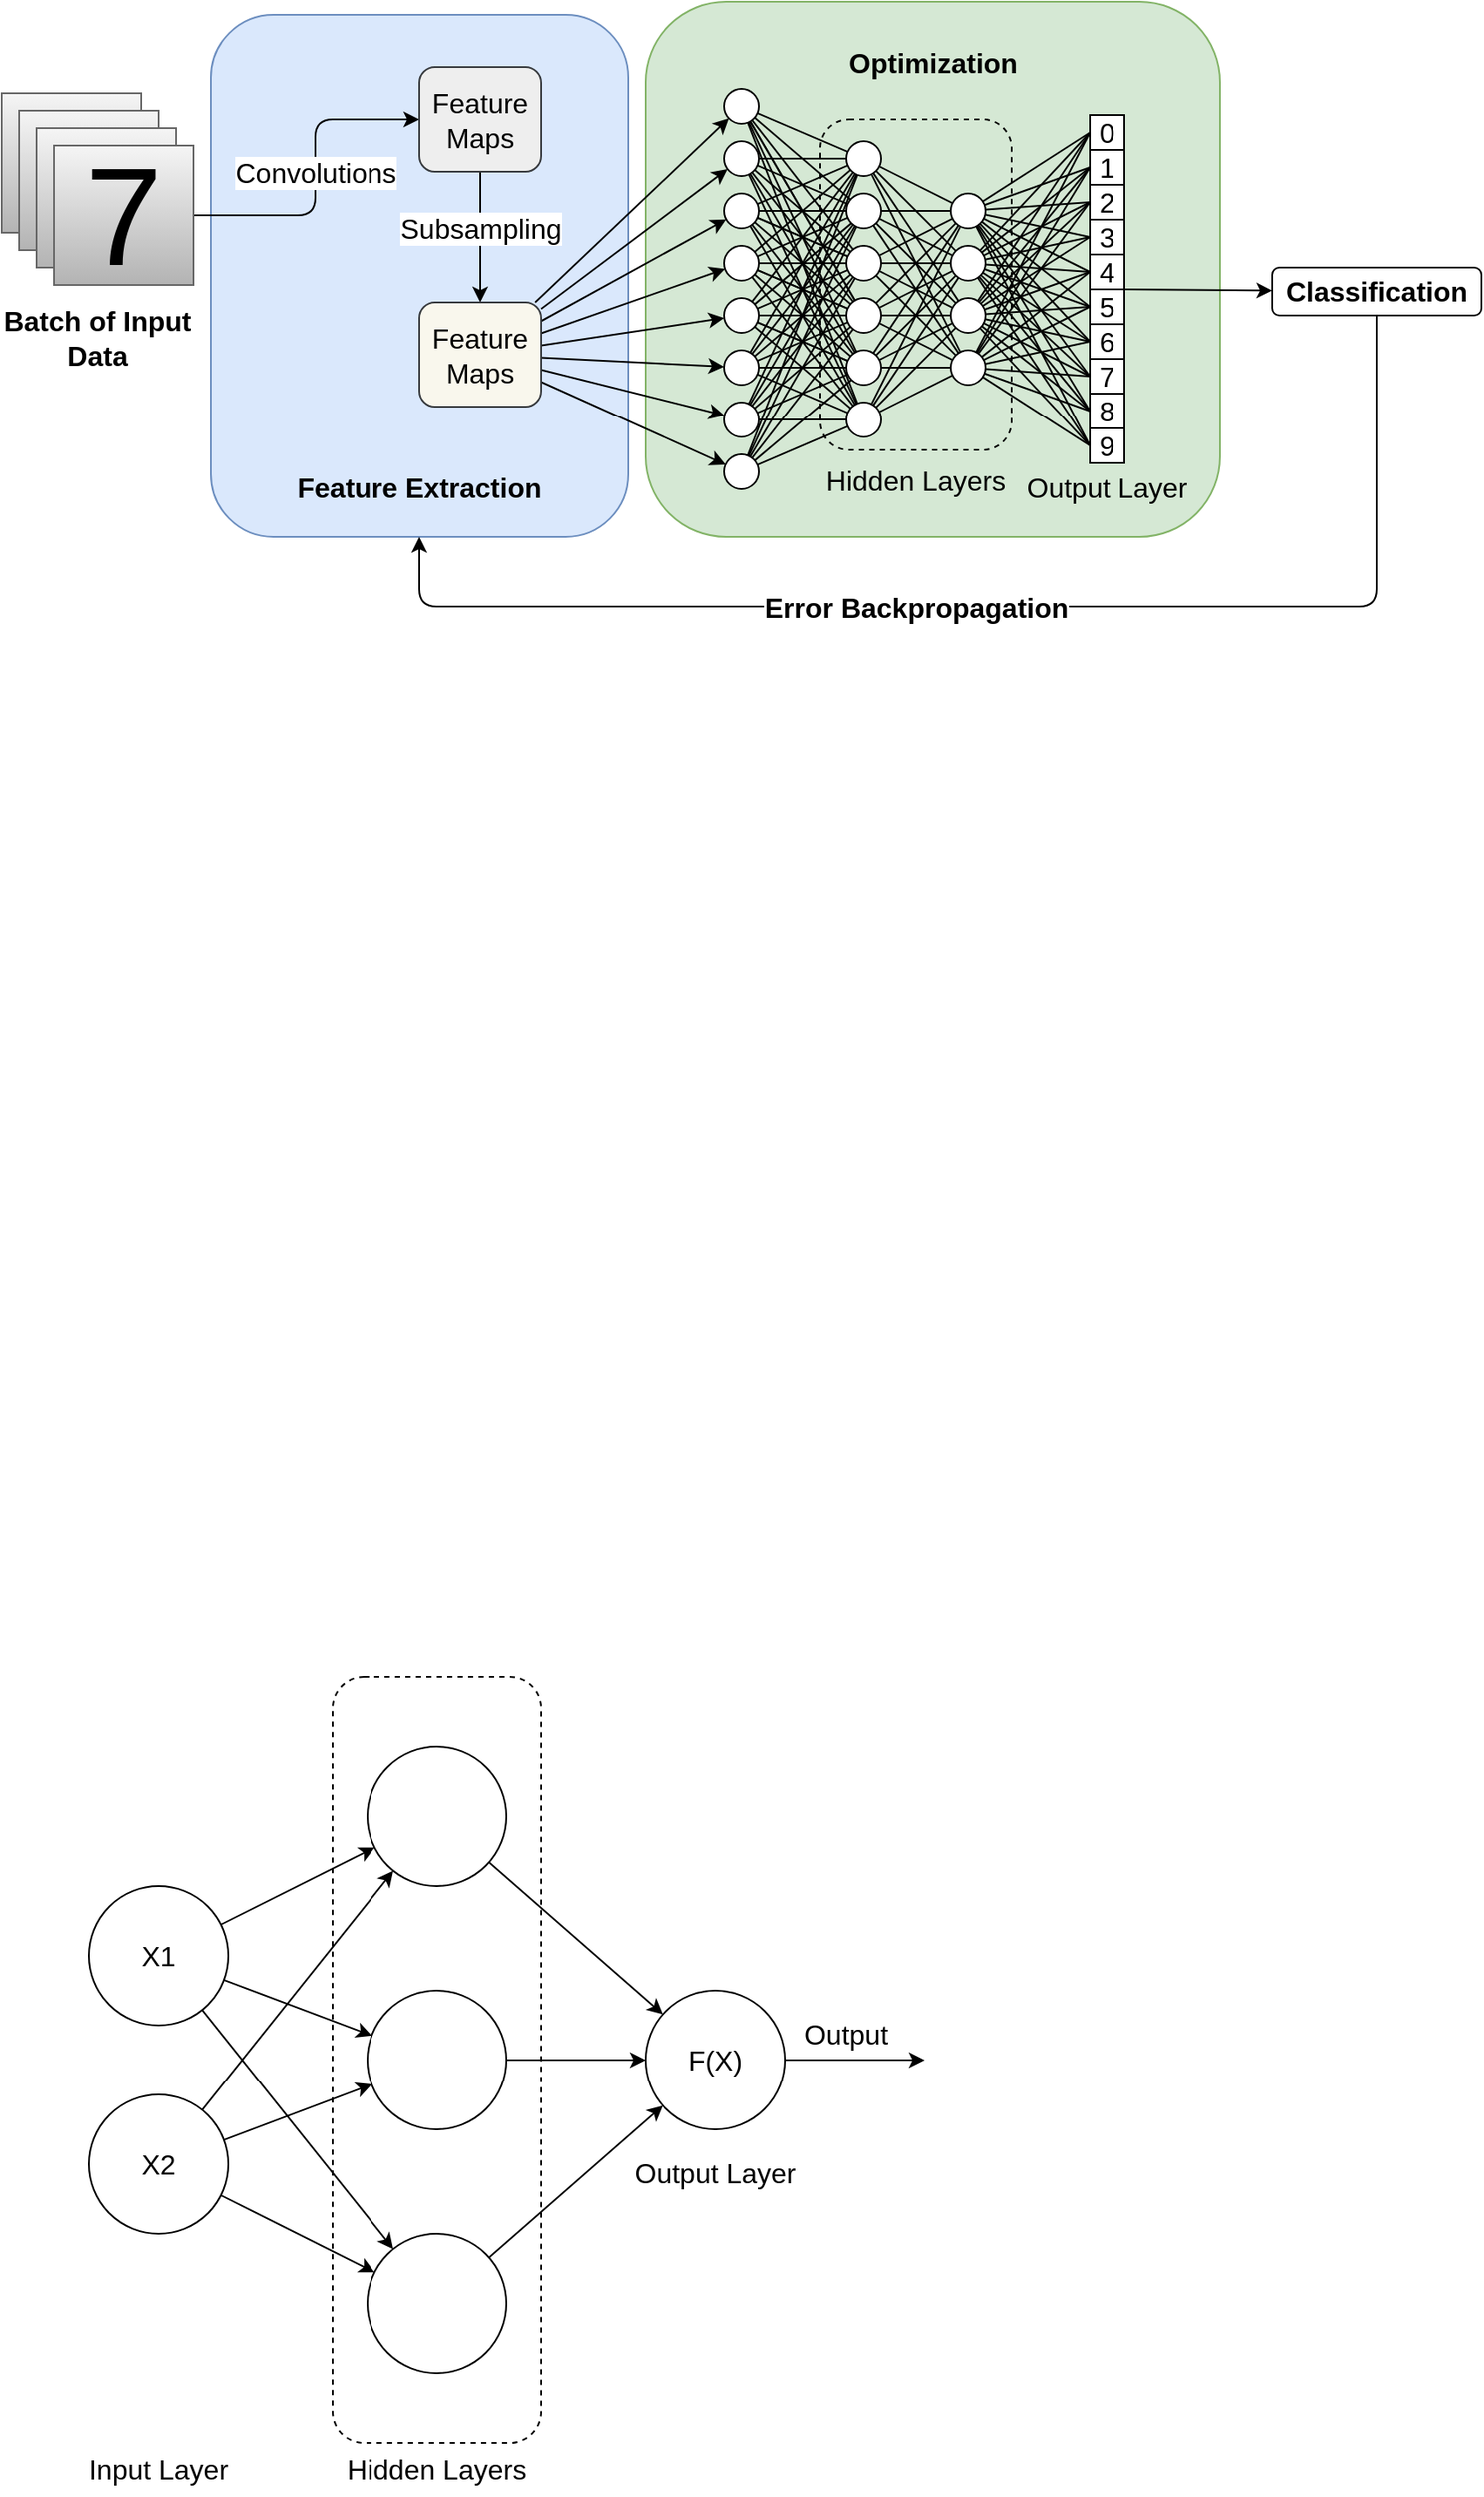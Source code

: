 <mxfile>
    <diagram id="leuajmYZ_-wmrFp5qxl1" name="Page-1">
        <mxGraphModel dx="1920" dy="698" grid="1" gridSize="10" guides="1" tooltips="1" connect="1" arrows="1" fold="1" page="1" pageScale="1" pageWidth="1100" pageHeight="850" background="none" math="0" shadow="0">
            <root>
                <mxCell id="0"/>
                <mxCell id="1" parent="0"/>
                <mxCell id="219" value="" style="rounded=1;whiteSpace=wrap;html=1;fontSize=16;fillColor=#d5e8d4;strokeColor=#82b366;" parent="1" vertex="1">
                    <mxGeometry x="-640" y="78" width="330" height="307.5" as="geometry"/>
                </mxCell>
                <mxCell id="227" value="" style="rounded=1;whiteSpace=wrap;html=1;fontSize=16;fillColor=none;dashed=1;" parent="1" vertex="1">
                    <mxGeometry x="-540" y="145.5" width="110" height="190" as="geometry"/>
                </mxCell>
                <mxCell id="217" value="" style="rounded=1;whiteSpace=wrap;html=1;fontSize=16;fillColor=#dae8fc;strokeColor=#6c8ebf;" parent="1" vertex="1">
                    <mxGeometry x="-890" y="85.5" width="240" height="300" as="geometry"/>
                </mxCell>
                <mxCell id="6" value="&lt;font style=&quot;font-size: 80px&quot;&gt;9&lt;/font&gt;" style="rounded=0;whiteSpace=wrap;html=1;fillColor=#f5f5f5;gradientColor=#b3b3b3;strokeColor=#666666;" parent="1" vertex="1">
                    <mxGeometry x="-1010" y="130.5" width="80" height="80" as="geometry"/>
                </mxCell>
                <mxCell id="16" style="edgeStyle=none;html=1;exitX=0;exitY=1;exitDx=0;exitDy=0;entryX=0;entryY=0.75;entryDx=0;entryDy=0;fontSize=16;fillColor=#f5f5f5;gradientColor=#b3b3b3;strokeColor=#666666;" parent="1" source="8" target="10" edge="1">
                    <mxGeometry relative="1" as="geometry"/>
                </mxCell>
                <mxCell id="8" value="&lt;font style=&quot;font-size: 80px&quot;&gt;9&lt;/font&gt;" style="rounded=0;whiteSpace=wrap;html=1;fillColor=#f5f5f5;gradientColor=#b3b3b3;strokeColor=#666666;" parent="1" vertex="1">
                    <mxGeometry x="-1000" y="140.5" width="80" height="80" as="geometry"/>
                </mxCell>
                <mxCell id="9" value="&lt;font style=&quot;font-size: 80px&quot;&gt;9&lt;/font&gt;" style="rounded=0;whiteSpace=wrap;html=1;fillColor=#f5f5f5;gradientColor=#b3b3b3;strokeColor=#666666;" parent="1" vertex="1">
                    <mxGeometry x="-990" y="150.5" width="80" height="80" as="geometry"/>
                </mxCell>
                <mxCell id="17" style="edgeStyle=none;html=1;fontSize=16;" parent="1" source="10" target="15" edge="1">
                    <mxGeometry relative="1" as="geometry">
                        <Array as="points">
                            <mxPoint x="-830" y="200.5"/>
                            <mxPoint x="-830" y="145.5"/>
                        </Array>
                    </mxGeometry>
                </mxCell>
                <mxCell id="201" value="Convolutions" style="edgeLabel;html=1;align=center;verticalAlign=middle;resizable=0;points=[];fontSize=16;" parent="17" vertex="1" connectable="0">
                    <mxGeometry x="0.36" y="-3" relative="1" as="geometry">
                        <mxPoint x="-1" y="27" as="offset"/>
                    </mxGeometry>
                </mxCell>
                <mxCell id="10" value="&lt;font style=&quot;font-size: 80px&quot;&gt;7&lt;/font&gt;" style="rounded=0;whiteSpace=wrap;html=1;fillColor=#f5f5f5;gradientColor=#b3b3b3;strokeColor=#666666;" parent="1" vertex="1">
                    <mxGeometry x="-980" y="160.5" width="80" height="80" as="geometry"/>
                </mxCell>
                <mxCell id="13" value="Batch of Input Data" style="text;html=1;strokeColor=none;fillColor=none;align=center;verticalAlign=middle;whiteSpace=wrap;rounded=0;fontSize=16;fontStyle=1" parent="1" vertex="1">
                    <mxGeometry x="-1010" y="250.5" width="110" height="40" as="geometry"/>
                </mxCell>
                <mxCell id="204" style="edgeStyle=none;html=1;fontSize=16;endArrow=classic;endFill=1;" parent="1" source="15" target="203" edge="1">
                    <mxGeometry relative="1" as="geometry"/>
                </mxCell>
                <mxCell id="205" value="Subsampling" style="edgeLabel;html=1;align=center;verticalAlign=middle;resizable=0;points=[];fontSize=16;" parent="204" vertex="1" connectable="0">
                    <mxGeometry x="-0.3" y="-2" relative="1" as="geometry">
                        <mxPoint x="2" y="6" as="offset"/>
                    </mxGeometry>
                </mxCell>
                <mxCell id="15" value="Feature Maps" style="rounded=1;whiteSpace=wrap;html=1;fontSize=16;fillColor=#eeeeee;strokeColor=#36393d;" parent="1" vertex="1">
                    <mxGeometry x="-770" y="115.5" width="70" height="60" as="geometry"/>
                </mxCell>
                <mxCell id="18" value="0" style="rounded=0;whiteSpace=wrap;html=1;fontSize=16;" parent="1" vertex="1">
                    <mxGeometry x="-385" y="143" width="20" height="20" as="geometry"/>
                </mxCell>
                <mxCell id="19" value="1" style="rounded=0;whiteSpace=wrap;html=1;fontSize=16;" parent="1" vertex="1">
                    <mxGeometry x="-385" y="163" width="20" height="20" as="geometry"/>
                </mxCell>
                <mxCell id="20" value="2" style="rounded=0;whiteSpace=wrap;html=1;fontSize=16;" parent="1" vertex="1">
                    <mxGeometry x="-385" y="183" width="20" height="20" as="geometry"/>
                </mxCell>
                <mxCell id="21" value="3" style="rounded=0;whiteSpace=wrap;html=1;fontSize=16;" parent="1" vertex="1">
                    <mxGeometry x="-385" y="203" width="20" height="20" as="geometry"/>
                </mxCell>
                <mxCell id="224" style="edgeStyle=none;html=1;exitX=1;exitY=1;exitDx=0;exitDy=0;fontSize=16;endArrow=classic;endFill=1;" parent="1" source="22" target="223" edge="1">
                    <mxGeometry relative="1" as="geometry"/>
                </mxCell>
                <mxCell id="22" value="4" style="rounded=0;whiteSpace=wrap;html=1;fontSize=16;" parent="1" vertex="1">
                    <mxGeometry x="-385" y="223" width="20" height="20" as="geometry"/>
                </mxCell>
                <mxCell id="23" value="5" style="rounded=0;whiteSpace=wrap;html=1;fontSize=16;" parent="1" vertex="1">
                    <mxGeometry x="-385" y="243" width="20" height="20" as="geometry"/>
                </mxCell>
                <mxCell id="24" value="6" style="rounded=0;whiteSpace=wrap;html=1;fontSize=16;" parent="1" vertex="1">
                    <mxGeometry x="-385" y="263" width="20" height="20" as="geometry"/>
                </mxCell>
                <mxCell id="25" value="7" style="rounded=0;whiteSpace=wrap;html=1;fontSize=16;" parent="1" vertex="1">
                    <mxGeometry x="-385" y="283" width="20" height="20" as="geometry"/>
                </mxCell>
                <mxCell id="26" value="8" style="rounded=0;whiteSpace=wrap;html=1;fontSize=16;" parent="1" vertex="1">
                    <mxGeometry x="-385" y="303" width="20" height="20" as="geometry"/>
                </mxCell>
                <mxCell id="27" value="9" style="rounded=0;whiteSpace=wrap;html=1;fontSize=16;" parent="1" vertex="1">
                    <mxGeometry x="-385" y="323" width="20" height="20" as="geometry"/>
                </mxCell>
                <mxCell id="28" value="Output Layer" style="text;html=1;strokeColor=none;fillColor=none;align=center;verticalAlign=middle;whiteSpace=wrap;rounded=0;fontSize=16;" parent="1" vertex="1">
                    <mxGeometry x="-428.13" y="343" width="106.25" height="27.5" as="geometry"/>
                </mxCell>
                <mxCell id="161" style="edgeStyle=none;html=1;entryX=0;entryY=0.5;entryDx=0;entryDy=0;fontSize=16;endArrow=none;endFill=0;" parent="1" source="31" target="18" edge="1">
                    <mxGeometry relative="1" as="geometry"/>
                </mxCell>
                <mxCell id="162" style="edgeStyle=none;html=1;entryX=0;entryY=0.5;entryDx=0;entryDy=0;fontSize=16;endArrow=none;endFill=0;" parent="1" source="31" target="19" edge="1">
                    <mxGeometry relative="1" as="geometry"/>
                </mxCell>
                <mxCell id="163" style="edgeStyle=none;html=1;entryX=0;entryY=0.5;entryDx=0;entryDy=0;fontSize=16;endArrow=none;endFill=0;" parent="1" source="31" target="20" edge="1">
                    <mxGeometry relative="1" as="geometry"/>
                </mxCell>
                <mxCell id="164" style="edgeStyle=none;html=1;entryX=0;entryY=0.5;entryDx=0;entryDy=0;fontSize=16;endArrow=none;endFill=0;" parent="1" source="31" target="21" edge="1">
                    <mxGeometry relative="1" as="geometry"/>
                </mxCell>
                <mxCell id="165" style="edgeStyle=none;html=1;entryX=0;entryY=0.5;entryDx=0;entryDy=0;fontSize=16;endArrow=none;endFill=0;" parent="1" source="31" target="22" edge="1">
                    <mxGeometry relative="1" as="geometry"/>
                </mxCell>
                <mxCell id="166" style="edgeStyle=none;html=1;entryX=0;entryY=0.5;entryDx=0;entryDy=0;fontSize=16;endArrow=none;endFill=0;" parent="1" source="31" target="23" edge="1">
                    <mxGeometry relative="1" as="geometry"/>
                </mxCell>
                <mxCell id="167" style="edgeStyle=none;html=1;entryX=0;entryY=0.5;entryDx=0;entryDy=0;fontSize=16;endArrow=none;endFill=0;" parent="1" source="31" target="24" edge="1">
                    <mxGeometry relative="1" as="geometry"/>
                </mxCell>
                <mxCell id="168" style="edgeStyle=none;html=1;entryX=0;entryY=0.5;entryDx=0;entryDy=0;fontSize=16;endArrow=none;endFill=0;" parent="1" source="31" target="25" edge="1">
                    <mxGeometry relative="1" as="geometry"/>
                </mxCell>
                <mxCell id="169" style="edgeStyle=none;html=1;entryX=0;entryY=0.5;entryDx=0;entryDy=0;fontSize=16;endArrow=none;endFill=0;" parent="1" source="31" target="26" edge="1">
                    <mxGeometry relative="1" as="geometry"/>
                </mxCell>
                <mxCell id="170" style="edgeStyle=none;html=1;entryX=0;entryY=0.5;entryDx=0;entryDy=0;fontSize=16;endArrow=none;endFill=0;" parent="1" source="31" target="27" edge="1">
                    <mxGeometry relative="1" as="geometry"/>
                </mxCell>
                <mxCell id="31" value="" style="ellipse;whiteSpace=wrap;html=1;aspect=fixed;fontSize=16;" parent="1" vertex="1">
                    <mxGeometry x="-465" y="188" width="20" height="20" as="geometry"/>
                </mxCell>
                <mxCell id="171" style="edgeStyle=none;html=1;entryX=0;entryY=0.5;entryDx=0;entryDy=0;fontSize=16;endArrow=none;endFill=0;" parent="1" source="32" target="18" edge="1">
                    <mxGeometry relative="1" as="geometry"/>
                </mxCell>
                <mxCell id="172" style="edgeStyle=none;html=1;entryX=0;entryY=0.5;entryDx=0;entryDy=0;fontSize=16;endArrow=none;endFill=0;" parent="1" source="32" target="19" edge="1">
                    <mxGeometry relative="1" as="geometry"/>
                </mxCell>
                <mxCell id="173" style="edgeStyle=none;html=1;entryX=0;entryY=0.5;entryDx=0;entryDy=0;fontSize=16;endArrow=none;endFill=0;" parent="1" source="32" target="20" edge="1">
                    <mxGeometry relative="1" as="geometry"/>
                </mxCell>
                <mxCell id="174" style="edgeStyle=none;html=1;entryX=0;entryY=0.5;entryDx=0;entryDy=0;fontSize=16;endArrow=none;endFill=0;" parent="1" source="32" target="21" edge="1">
                    <mxGeometry relative="1" as="geometry"/>
                </mxCell>
                <mxCell id="175" style="edgeStyle=none;html=1;entryX=0;entryY=0.5;entryDx=0;entryDy=0;fontSize=16;endArrow=none;endFill=0;" parent="1" source="32" target="22" edge="1">
                    <mxGeometry relative="1" as="geometry"/>
                </mxCell>
                <mxCell id="176" style="edgeStyle=none;html=1;entryX=0;entryY=0.5;entryDx=0;entryDy=0;fontSize=16;endArrow=none;endFill=0;" parent="1" source="32" target="23" edge="1">
                    <mxGeometry relative="1" as="geometry"/>
                </mxCell>
                <mxCell id="177" style="edgeStyle=none;html=1;fontSize=16;endArrow=none;endFill=0;" parent="1" source="32" edge="1">
                    <mxGeometry relative="1" as="geometry">
                        <mxPoint x="-385" y="273" as="targetPoint"/>
                    </mxGeometry>
                </mxCell>
                <mxCell id="178" style="edgeStyle=none;html=1;entryX=0;entryY=0.5;entryDx=0;entryDy=0;fontSize=16;endArrow=none;endFill=0;" parent="1" source="32" target="25" edge="1">
                    <mxGeometry relative="1" as="geometry"/>
                </mxCell>
                <mxCell id="179" style="edgeStyle=none;html=1;fontSize=16;endArrow=none;endFill=0;" parent="1" source="32" edge="1">
                    <mxGeometry relative="1" as="geometry">
                        <mxPoint x="-385" y="313" as="targetPoint"/>
                    </mxGeometry>
                </mxCell>
                <mxCell id="180" style="edgeStyle=none;html=1;entryX=0;entryY=0.5;entryDx=0;entryDy=0;fontSize=16;endArrow=none;endFill=0;" parent="1" source="32" target="27" edge="1">
                    <mxGeometry relative="1" as="geometry"/>
                </mxCell>
                <mxCell id="32" value="" style="ellipse;whiteSpace=wrap;html=1;aspect=fixed;fontSize=16;" parent="1" vertex="1">
                    <mxGeometry x="-465" y="218" width="20" height="20" as="geometry"/>
                </mxCell>
                <mxCell id="181" style="edgeStyle=none;html=1;entryX=0;entryY=0.5;entryDx=0;entryDy=0;fontSize=16;endArrow=none;endFill=0;" parent="1" source="33" target="18" edge="1">
                    <mxGeometry relative="1" as="geometry"/>
                </mxCell>
                <mxCell id="182" style="edgeStyle=none;html=1;fontSize=16;endArrow=none;endFill=0;" parent="1" source="33" edge="1">
                    <mxGeometry relative="1" as="geometry">
                        <mxPoint x="-385" y="173" as="targetPoint"/>
                    </mxGeometry>
                </mxCell>
                <mxCell id="183" style="edgeStyle=none;html=1;entryX=0;entryY=0.5;entryDx=0;entryDy=0;fontSize=16;endArrow=none;endFill=0;" parent="1" source="33" target="20" edge="1">
                    <mxGeometry relative="1" as="geometry"/>
                </mxCell>
                <mxCell id="184" style="edgeStyle=none;html=1;entryX=0;entryY=0.5;entryDx=0;entryDy=0;fontSize=16;endArrow=none;endFill=0;" parent="1" source="33" target="21" edge="1">
                    <mxGeometry relative="1" as="geometry"/>
                </mxCell>
                <mxCell id="185" style="edgeStyle=none;html=1;entryX=0;entryY=0.5;entryDx=0;entryDy=0;fontSize=16;endArrow=none;endFill=0;" parent="1" source="33" target="22" edge="1">
                    <mxGeometry relative="1" as="geometry"/>
                </mxCell>
                <mxCell id="186" style="edgeStyle=none;html=1;entryX=0;entryY=0.5;entryDx=0;entryDy=0;fontSize=16;endArrow=none;endFill=0;" parent="1" source="33" target="23" edge="1">
                    <mxGeometry relative="1" as="geometry"/>
                </mxCell>
                <mxCell id="187" style="edgeStyle=none;html=1;fontSize=16;endArrow=none;endFill=0;" parent="1" source="33" edge="1">
                    <mxGeometry relative="1" as="geometry">
                        <mxPoint x="-385" y="273" as="targetPoint"/>
                    </mxGeometry>
                </mxCell>
                <mxCell id="188" style="edgeStyle=none;html=1;entryX=0;entryY=0.5;entryDx=0;entryDy=0;fontSize=16;endArrow=none;endFill=0;" parent="1" source="33" target="25" edge="1">
                    <mxGeometry relative="1" as="geometry"/>
                </mxCell>
                <mxCell id="189" style="edgeStyle=none;html=1;entryX=0;entryY=0.5;entryDx=0;entryDy=0;fontSize=16;endArrow=none;endFill=0;" parent="1" source="33" target="26" edge="1">
                    <mxGeometry relative="1" as="geometry"/>
                </mxCell>
                <mxCell id="190" style="edgeStyle=none;html=1;entryX=0;entryY=0.5;entryDx=0;entryDy=0;fontSize=16;endArrow=none;endFill=0;" parent="1" source="33" target="27" edge="1">
                    <mxGeometry relative="1" as="geometry"/>
                </mxCell>
                <mxCell id="33" value="" style="ellipse;whiteSpace=wrap;html=1;aspect=fixed;fontSize=16;" parent="1" vertex="1">
                    <mxGeometry x="-465" y="248" width="20" height="20" as="geometry"/>
                </mxCell>
                <mxCell id="191" style="edgeStyle=none;html=1;entryX=0;entryY=0.5;entryDx=0;entryDy=0;fontSize=16;endArrow=none;endFill=0;" parent="1" source="34" target="18" edge="1">
                    <mxGeometry relative="1" as="geometry"/>
                </mxCell>
                <mxCell id="192" style="edgeStyle=none;html=1;entryX=0;entryY=0.5;entryDx=0;entryDy=0;fontSize=16;endArrow=none;endFill=0;" parent="1" source="34" target="19" edge="1">
                    <mxGeometry relative="1" as="geometry"/>
                </mxCell>
                <mxCell id="193" style="edgeStyle=none;html=1;entryX=0;entryY=0.5;entryDx=0;entryDy=0;fontSize=16;endArrow=none;endFill=0;" parent="1" source="34" target="20" edge="1">
                    <mxGeometry relative="1" as="geometry"/>
                </mxCell>
                <mxCell id="194" style="edgeStyle=none;html=1;fontSize=16;endArrow=none;endFill=0;" parent="1" source="34" edge="1">
                    <mxGeometry relative="1" as="geometry">
                        <mxPoint x="-385" y="233" as="targetPoint"/>
                    </mxGeometry>
                </mxCell>
                <mxCell id="195" style="edgeStyle=none;html=1;entryX=0;entryY=0.5;entryDx=0;entryDy=0;fontSize=16;endArrow=none;endFill=0;" parent="1" source="34" target="23" edge="1">
                    <mxGeometry relative="1" as="geometry"/>
                </mxCell>
                <mxCell id="196" style="edgeStyle=none;html=1;entryX=0;entryY=0.5;entryDx=0;entryDy=0;fontSize=16;endArrow=none;endFill=0;" parent="1" source="34" target="24" edge="1">
                    <mxGeometry relative="1" as="geometry"/>
                </mxCell>
                <mxCell id="197" style="edgeStyle=none;html=1;entryX=0;entryY=0.5;entryDx=0;entryDy=0;fontSize=16;endArrow=none;endFill=0;" parent="1" source="34" target="25" edge="1">
                    <mxGeometry relative="1" as="geometry"/>
                </mxCell>
                <mxCell id="198" style="edgeStyle=none;html=1;fontSize=16;endArrow=none;endFill=0;" parent="1" source="34" edge="1">
                    <mxGeometry relative="1" as="geometry">
                        <mxPoint x="-385" y="313" as="targetPoint"/>
                    </mxGeometry>
                </mxCell>
                <mxCell id="199" style="edgeStyle=none;html=1;entryX=0;entryY=0.5;entryDx=0;entryDy=0;fontSize=16;endArrow=none;endFill=0;" parent="1" source="34" target="27" edge="1">
                    <mxGeometry relative="1" as="geometry"/>
                </mxCell>
                <mxCell id="34" value="" style="ellipse;whiteSpace=wrap;html=1;aspect=fixed;fontSize=16;" parent="1" vertex="1">
                    <mxGeometry x="-465" y="278" width="20" height="20" as="geometry"/>
                </mxCell>
                <mxCell id="80" style="edgeStyle=none;html=1;fontSize=16;endArrow=none;endFill=0;" parent="1" source="37" target="55" edge="1">
                    <mxGeometry relative="1" as="geometry"/>
                </mxCell>
                <mxCell id="88" style="edgeStyle=none;html=1;fontSize=16;endArrow=none;endFill=0;" parent="1" source="37" target="56" edge="1">
                    <mxGeometry relative="1" as="geometry"/>
                </mxCell>
                <mxCell id="89" style="edgeStyle=none;html=1;fontSize=16;endArrow=none;endFill=0;" parent="1" source="37" target="57" edge="1">
                    <mxGeometry relative="1" as="geometry"/>
                </mxCell>
                <mxCell id="90" style="edgeStyle=none;html=1;fontSize=16;endArrow=none;endFill=0;" parent="1" source="37" target="58" edge="1">
                    <mxGeometry relative="1" as="geometry"/>
                </mxCell>
                <mxCell id="91" style="edgeStyle=none;html=1;fontSize=16;endArrow=none;endFill=0;" parent="1" source="37" target="58" edge="1">
                    <mxGeometry relative="1" as="geometry"/>
                </mxCell>
                <mxCell id="92" style="edgeStyle=none;html=1;fontSize=16;endArrow=none;endFill=0;" parent="1" source="37" target="59" edge="1">
                    <mxGeometry relative="1" as="geometry"/>
                </mxCell>
                <mxCell id="93" style="edgeStyle=none;html=1;fontSize=16;endArrow=none;endFill=0;" parent="1" source="37" target="60" edge="1">
                    <mxGeometry relative="1" as="geometry"/>
                </mxCell>
                <mxCell id="37" value="" style="ellipse;whiteSpace=wrap;html=1;aspect=fixed;fontSize=16;" parent="1" vertex="1">
                    <mxGeometry x="-595" y="128" width="20" height="20" as="geometry"/>
                </mxCell>
                <mxCell id="81" style="edgeStyle=none;html=1;fontSize=16;endArrow=none;endFill=0;" parent="1" source="38" target="56" edge="1">
                    <mxGeometry relative="1" as="geometry"/>
                </mxCell>
                <mxCell id="94" style="edgeStyle=none;html=1;fontSize=16;endArrow=none;endFill=0;" parent="1" source="38" target="55" edge="1">
                    <mxGeometry relative="1" as="geometry"/>
                </mxCell>
                <mxCell id="95" style="edgeStyle=none;html=1;fontSize=16;endArrow=none;endFill=0;" parent="1" source="38" target="57" edge="1">
                    <mxGeometry relative="1" as="geometry"/>
                </mxCell>
                <mxCell id="96" style="edgeStyle=none;html=1;fontSize=16;endArrow=none;endFill=0;" parent="1" source="38" target="58" edge="1">
                    <mxGeometry relative="1" as="geometry"/>
                </mxCell>
                <mxCell id="97" style="edgeStyle=none;html=1;fontSize=16;endArrow=none;endFill=0;" parent="1" source="38" target="59" edge="1">
                    <mxGeometry relative="1" as="geometry"/>
                </mxCell>
                <mxCell id="98" style="edgeStyle=none;html=1;fontSize=16;endArrow=none;endFill=0;" parent="1" source="38" target="60" edge="1">
                    <mxGeometry relative="1" as="geometry"/>
                </mxCell>
                <mxCell id="38" value="" style="ellipse;whiteSpace=wrap;html=1;aspect=fixed;fontSize=16;" parent="1" vertex="1">
                    <mxGeometry x="-595" y="158" width="20" height="20" as="geometry"/>
                </mxCell>
                <mxCell id="82" style="edgeStyle=none;html=1;fontSize=16;endArrow=none;endFill=0;" parent="1" source="39" target="57" edge="1">
                    <mxGeometry relative="1" as="geometry"/>
                </mxCell>
                <mxCell id="99" style="edgeStyle=none;html=1;fontSize=16;endArrow=none;endFill=0;" parent="1" source="39" target="55" edge="1">
                    <mxGeometry relative="1" as="geometry"/>
                </mxCell>
                <mxCell id="100" style="edgeStyle=none;html=1;fontSize=16;endArrow=none;endFill=0;" parent="1" source="39" target="56" edge="1">
                    <mxGeometry relative="1" as="geometry"/>
                </mxCell>
                <mxCell id="101" style="edgeStyle=none;html=1;fontSize=16;endArrow=none;endFill=0;" parent="1" source="39" target="57" edge="1">
                    <mxGeometry relative="1" as="geometry"/>
                </mxCell>
                <mxCell id="102" style="edgeStyle=none;html=1;fontSize=16;endArrow=none;endFill=0;" parent="1" source="39" target="58" edge="1">
                    <mxGeometry relative="1" as="geometry"/>
                </mxCell>
                <mxCell id="103" style="edgeStyle=none;html=1;fontSize=16;endArrow=none;endFill=0;" parent="1" source="39" target="59" edge="1">
                    <mxGeometry relative="1" as="geometry"/>
                </mxCell>
                <mxCell id="104" style="edgeStyle=none;html=1;fontSize=16;endArrow=none;endFill=0;" parent="1" source="39" target="60" edge="1">
                    <mxGeometry relative="1" as="geometry"/>
                </mxCell>
                <mxCell id="39" value="" style="ellipse;whiteSpace=wrap;html=1;aspect=fixed;fontSize=16;" parent="1" vertex="1">
                    <mxGeometry x="-595" y="188" width="20" height="20" as="geometry"/>
                </mxCell>
                <mxCell id="83" style="edgeStyle=none;html=1;fontSize=16;endArrow=none;endFill=0;" parent="1" source="40" target="58" edge="1">
                    <mxGeometry relative="1" as="geometry"/>
                </mxCell>
                <mxCell id="105" style="edgeStyle=none;html=1;fontSize=16;endArrow=none;endFill=0;" parent="1" source="40" target="55" edge="1">
                    <mxGeometry relative="1" as="geometry"/>
                </mxCell>
                <mxCell id="106" style="edgeStyle=none;html=1;fontSize=16;endArrow=none;endFill=0;" parent="1" source="40" target="56" edge="1">
                    <mxGeometry relative="1" as="geometry"/>
                </mxCell>
                <mxCell id="108" style="edgeStyle=none;html=1;fontSize=16;endArrow=none;endFill=0;" parent="1" source="40" target="57" edge="1">
                    <mxGeometry relative="1" as="geometry"/>
                </mxCell>
                <mxCell id="109" style="edgeStyle=none;html=1;fontSize=16;endArrow=none;endFill=0;" parent="1" source="40" target="58" edge="1">
                    <mxGeometry relative="1" as="geometry"/>
                </mxCell>
                <mxCell id="110" style="edgeStyle=none;html=1;fontSize=16;endArrow=none;endFill=0;" parent="1" source="40" target="59" edge="1">
                    <mxGeometry relative="1" as="geometry"/>
                </mxCell>
                <mxCell id="111" style="edgeStyle=none;html=1;fontSize=16;endArrow=none;endFill=0;" parent="1" source="40" target="60" edge="1">
                    <mxGeometry relative="1" as="geometry"/>
                </mxCell>
                <mxCell id="40" value="" style="ellipse;whiteSpace=wrap;html=1;aspect=fixed;fontSize=16;" parent="1" vertex="1">
                    <mxGeometry x="-595" y="218" width="20" height="20" as="geometry"/>
                </mxCell>
                <mxCell id="84" style="edgeStyle=none;html=1;fontSize=16;endArrow=none;endFill=0;" parent="1" source="41" target="59" edge="1">
                    <mxGeometry relative="1" as="geometry"/>
                </mxCell>
                <mxCell id="112" style="edgeStyle=none;html=1;fontSize=16;endArrow=none;endFill=0;" parent="1" source="41" target="55" edge="1">
                    <mxGeometry relative="1" as="geometry"/>
                </mxCell>
                <mxCell id="113" style="edgeStyle=none;html=1;entryX=0;entryY=1;entryDx=0;entryDy=0;fontSize=16;endArrow=none;endFill=0;" parent="1" source="41" target="56" edge="1">
                    <mxGeometry relative="1" as="geometry"/>
                </mxCell>
                <mxCell id="114" style="edgeStyle=none;html=1;fontSize=16;endArrow=none;endFill=0;" parent="1" source="41" target="57" edge="1">
                    <mxGeometry relative="1" as="geometry"/>
                </mxCell>
                <mxCell id="115" style="edgeStyle=none;html=1;fontSize=16;endArrow=none;endFill=0;" parent="1" source="41" target="58" edge="1">
                    <mxGeometry relative="1" as="geometry"/>
                </mxCell>
                <mxCell id="116" style="edgeStyle=none;html=1;fontSize=16;endArrow=none;endFill=0;" parent="1" source="41" target="59" edge="1">
                    <mxGeometry relative="1" as="geometry"/>
                </mxCell>
                <mxCell id="117" style="edgeStyle=none;html=1;fontSize=16;endArrow=none;endFill=0;" parent="1" source="41" target="60" edge="1">
                    <mxGeometry relative="1" as="geometry"/>
                </mxCell>
                <mxCell id="41" value="" style="ellipse;whiteSpace=wrap;html=1;aspect=fixed;fontSize=16;" parent="1" vertex="1">
                    <mxGeometry x="-595" y="248" width="20" height="20" as="geometry"/>
                </mxCell>
                <mxCell id="85" style="edgeStyle=none;html=1;fontSize=16;endArrow=none;endFill=0;" parent="1" source="42" target="60" edge="1">
                    <mxGeometry relative="1" as="geometry"/>
                </mxCell>
                <mxCell id="118" style="edgeStyle=none;html=1;fontSize=16;endArrow=none;endFill=0;" parent="1" source="42" target="55" edge="1">
                    <mxGeometry relative="1" as="geometry"/>
                </mxCell>
                <mxCell id="119" style="edgeStyle=none;html=1;fontSize=16;endArrow=none;endFill=0;" parent="1" source="42" target="56" edge="1">
                    <mxGeometry relative="1" as="geometry"/>
                </mxCell>
                <mxCell id="120" style="edgeStyle=none;html=1;fontSize=16;endArrow=none;endFill=0;" parent="1" source="42" target="57" edge="1">
                    <mxGeometry relative="1" as="geometry"/>
                </mxCell>
                <mxCell id="121" style="edgeStyle=none;html=1;fontSize=16;endArrow=none;endFill=0;" parent="1" source="42" target="58" edge="1">
                    <mxGeometry relative="1" as="geometry"/>
                </mxCell>
                <mxCell id="122" style="edgeStyle=none;html=1;fontSize=16;endArrow=none;endFill=0;" parent="1" source="42" target="59" edge="1">
                    <mxGeometry relative="1" as="geometry"/>
                </mxCell>
                <mxCell id="42" value="" style="ellipse;whiteSpace=wrap;html=1;aspect=fixed;fontSize=16;" parent="1" vertex="1">
                    <mxGeometry x="-595" y="278" width="20" height="20" as="geometry"/>
                </mxCell>
                <mxCell id="86" style="edgeStyle=none;html=1;fontSize=16;endArrow=none;endFill=0;" parent="1" source="43" target="60" edge="1">
                    <mxGeometry relative="1" as="geometry"/>
                </mxCell>
                <mxCell id="123" style="edgeStyle=none;html=1;fontSize=16;endArrow=none;endFill=0;" parent="1" source="43" target="55" edge="1">
                    <mxGeometry relative="1" as="geometry"/>
                </mxCell>
                <mxCell id="124" style="edgeStyle=none;html=1;fontSize=16;endArrow=none;endFill=0;" parent="1" source="43" target="56" edge="1">
                    <mxGeometry relative="1" as="geometry"/>
                </mxCell>
                <mxCell id="125" style="edgeStyle=none;html=1;fontSize=16;endArrow=none;endFill=0;" parent="1" source="43" target="57" edge="1">
                    <mxGeometry relative="1" as="geometry"/>
                </mxCell>
                <mxCell id="126" style="edgeStyle=none;html=1;fontSize=16;endArrow=none;endFill=0;" parent="1" source="43" target="58" edge="1">
                    <mxGeometry relative="1" as="geometry"/>
                </mxCell>
                <mxCell id="127" style="edgeStyle=none;html=1;fontSize=16;endArrow=none;endFill=0;" parent="1" source="43" target="59" edge="1">
                    <mxGeometry relative="1" as="geometry"/>
                </mxCell>
                <mxCell id="43" value="" style="ellipse;whiteSpace=wrap;html=1;aspect=fixed;fontSize=16;" parent="1" vertex="1">
                    <mxGeometry x="-595" y="308" width="20" height="20" as="geometry"/>
                </mxCell>
                <mxCell id="87" style="edgeStyle=none;html=1;fontSize=16;endArrow=none;endFill=0;" parent="1" source="44" target="60" edge="1">
                    <mxGeometry relative="1" as="geometry"/>
                </mxCell>
                <mxCell id="129" style="edgeStyle=none;html=1;fontSize=16;endArrow=none;endFill=0;" parent="1" source="44" target="55" edge="1">
                    <mxGeometry relative="1" as="geometry"/>
                </mxCell>
                <mxCell id="130" style="edgeStyle=none;html=1;fontSize=16;endArrow=none;endFill=0;" parent="1" source="44" target="56" edge="1">
                    <mxGeometry relative="1" as="geometry"/>
                </mxCell>
                <mxCell id="131" style="edgeStyle=none;html=1;fontSize=16;endArrow=none;endFill=0;" parent="1" source="44" target="57" edge="1">
                    <mxGeometry relative="1" as="geometry"/>
                </mxCell>
                <mxCell id="132" style="edgeStyle=none;html=1;fontSize=16;endArrow=none;endFill=0;" parent="1" source="44" target="58" edge="1">
                    <mxGeometry relative="1" as="geometry"/>
                </mxCell>
                <mxCell id="133" style="edgeStyle=none;html=1;entryX=0;entryY=1;entryDx=0;entryDy=0;fontSize=16;endArrow=none;endFill=0;" parent="1" source="44" target="59" edge="1">
                    <mxGeometry relative="1" as="geometry"/>
                </mxCell>
                <mxCell id="44" value="" style="ellipse;whiteSpace=wrap;html=1;aspect=fixed;fontSize=16;" parent="1" vertex="1">
                    <mxGeometry x="-595" y="338" width="20" height="20" as="geometry"/>
                </mxCell>
                <mxCell id="134" style="edgeStyle=none;html=1;fontSize=16;endArrow=none;endFill=0;" parent="1" source="55" target="31" edge="1">
                    <mxGeometry relative="1" as="geometry"/>
                </mxCell>
                <mxCell id="135" style="edgeStyle=none;html=1;fontSize=16;endArrow=none;endFill=0;" parent="1" source="55" target="32" edge="1">
                    <mxGeometry relative="1" as="geometry"/>
                </mxCell>
                <mxCell id="136" style="edgeStyle=none;html=1;fontSize=16;endArrow=none;endFill=0;" parent="1" source="55" target="33" edge="1">
                    <mxGeometry relative="1" as="geometry"/>
                </mxCell>
                <mxCell id="137" style="edgeStyle=none;html=1;fontSize=16;endArrow=none;endFill=0;" parent="1" source="55" target="34" edge="1">
                    <mxGeometry relative="1" as="geometry"/>
                </mxCell>
                <mxCell id="55" value="" style="ellipse;whiteSpace=wrap;html=1;aspect=fixed;fontSize=16;" parent="1" vertex="1">
                    <mxGeometry x="-525" y="158" width="20" height="20" as="geometry"/>
                </mxCell>
                <mxCell id="138" style="edgeStyle=none;html=1;fontSize=16;endArrow=none;endFill=0;" parent="1" source="56" target="31" edge="1">
                    <mxGeometry relative="1" as="geometry"/>
                </mxCell>
                <mxCell id="139" style="edgeStyle=none;html=1;fontSize=16;endArrow=none;endFill=0;" parent="1" source="56" target="32" edge="1">
                    <mxGeometry relative="1" as="geometry"/>
                </mxCell>
                <mxCell id="140" style="edgeStyle=none;html=1;fontSize=16;endArrow=none;endFill=0;" parent="1" source="56" target="33" edge="1">
                    <mxGeometry relative="1" as="geometry"/>
                </mxCell>
                <mxCell id="141" style="edgeStyle=none;html=1;fontSize=16;endArrow=none;endFill=0;" parent="1" source="56" target="34" edge="1">
                    <mxGeometry relative="1" as="geometry"/>
                </mxCell>
                <mxCell id="56" value="" style="ellipse;whiteSpace=wrap;html=1;aspect=fixed;fontSize=16;" parent="1" vertex="1">
                    <mxGeometry x="-525" y="188" width="20" height="20" as="geometry"/>
                </mxCell>
                <mxCell id="142" style="edgeStyle=none;html=1;fontSize=16;endArrow=none;endFill=0;" parent="1" source="57" target="31" edge="1">
                    <mxGeometry relative="1" as="geometry"/>
                </mxCell>
                <mxCell id="143" style="edgeStyle=none;html=1;fontSize=16;endArrow=none;endFill=0;" parent="1" source="57" target="32" edge="1">
                    <mxGeometry relative="1" as="geometry"/>
                </mxCell>
                <mxCell id="144" style="edgeStyle=none;html=1;fontSize=16;endArrow=none;endFill=0;" parent="1" source="57" target="33" edge="1">
                    <mxGeometry relative="1" as="geometry"/>
                </mxCell>
                <mxCell id="145" style="edgeStyle=none;html=1;fontSize=16;endArrow=none;endFill=0;" parent="1" source="57" target="34" edge="1">
                    <mxGeometry relative="1" as="geometry"/>
                </mxCell>
                <mxCell id="57" value="" style="ellipse;whiteSpace=wrap;html=1;aspect=fixed;fontSize=16;" parent="1" vertex="1">
                    <mxGeometry x="-525" y="218" width="20" height="20" as="geometry"/>
                </mxCell>
                <mxCell id="147" style="edgeStyle=none;html=1;fontSize=16;endArrow=none;endFill=0;" parent="1" source="58" target="31" edge="1">
                    <mxGeometry relative="1" as="geometry"/>
                </mxCell>
                <mxCell id="148" style="edgeStyle=none;html=1;fontSize=16;endArrow=none;endFill=0;" parent="1" source="58" target="32" edge="1">
                    <mxGeometry relative="1" as="geometry"/>
                </mxCell>
                <mxCell id="149" style="edgeStyle=none;html=1;fontSize=16;endArrow=none;endFill=0;" parent="1" source="58" target="33" edge="1">
                    <mxGeometry relative="1" as="geometry"/>
                </mxCell>
                <mxCell id="150" style="edgeStyle=none;html=1;fontSize=16;endArrow=none;endFill=0;" parent="1" source="58" target="34" edge="1">
                    <mxGeometry relative="1" as="geometry"/>
                </mxCell>
                <mxCell id="58" value="" style="ellipse;whiteSpace=wrap;html=1;aspect=fixed;fontSize=16;" parent="1" vertex="1">
                    <mxGeometry x="-525" y="248" width="20" height="20" as="geometry"/>
                </mxCell>
                <mxCell id="151" style="edgeStyle=none;html=1;fontSize=16;endArrow=none;endFill=0;" parent="1" source="59" target="31" edge="1">
                    <mxGeometry relative="1" as="geometry"/>
                </mxCell>
                <mxCell id="152" style="edgeStyle=none;html=1;fontSize=16;endArrow=none;endFill=0;" parent="1" source="59" target="32" edge="1">
                    <mxGeometry relative="1" as="geometry"/>
                </mxCell>
                <mxCell id="153" style="edgeStyle=none;html=1;fontSize=16;endArrow=none;endFill=0;" parent="1" source="59" target="33" edge="1">
                    <mxGeometry relative="1" as="geometry"/>
                </mxCell>
                <mxCell id="154" style="edgeStyle=none;html=1;fontSize=16;endArrow=none;endFill=0;" parent="1" source="59" target="34" edge="1">
                    <mxGeometry relative="1" as="geometry"/>
                </mxCell>
                <mxCell id="59" value="" style="ellipse;whiteSpace=wrap;html=1;aspect=fixed;fontSize=16;" parent="1" vertex="1">
                    <mxGeometry x="-525" y="278" width="20" height="20" as="geometry"/>
                </mxCell>
                <mxCell id="155" style="edgeStyle=none;html=1;fontSize=16;endArrow=none;endFill=0;" parent="1" source="60" target="31" edge="1">
                    <mxGeometry relative="1" as="geometry"/>
                </mxCell>
                <mxCell id="156" style="edgeStyle=none;html=1;fontSize=16;endArrow=none;endFill=0;" parent="1" source="60" target="32" edge="1">
                    <mxGeometry relative="1" as="geometry"/>
                </mxCell>
                <mxCell id="157" style="edgeStyle=none;html=1;fontSize=16;endArrow=none;endFill=0;" parent="1" source="60" target="33" edge="1">
                    <mxGeometry relative="1" as="geometry"/>
                </mxCell>
                <mxCell id="159" style="edgeStyle=none;html=1;fontSize=16;endArrow=none;endFill=0;" parent="1" source="60" target="34" edge="1">
                    <mxGeometry relative="1" as="geometry"/>
                </mxCell>
                <mxCell id="60" value="" style="ellipse;whiteSpace=wrap;html=1;aspect=fixed;fontSize=16;" parent="1" vertex="1">
                    <mxGeometry x="-525" y="308" width="20" height="20" as="geometry"/>
                </mxCell>
                <mxCell id="208" style="edgeStyle=none;html=1;fontSize=16;endArrow=classic;endFill=1;" parent="1" source="203" target="37" edge="1">
                    <mxGeometry relative="1" as="geometry"/>
                </mxCell>
                <mxCell id="209" style="edgeStyle=none;html=1;fontSize=16;endArrow=classic;endFill=1;" parent="1" source="203" target="38" edge="1">
                    <mxGeometry relative="1" as="geometry"/>
                </mxCell>
                <mxCell id="210" style="edgeStyle=none;html=1;fontSize=16;endArrow=classic;endFill=1;" parent="1" source="203" target="39" edge="1">
                    <mxGeometry relative="1" as="geometry"/>
                </mxCell>
                <mxCell id="211" style="edgeStyle=none;html=1;fontSize=16;endArrow=classic;endFill=1;" parent="1" source="203" target="40" edge="1">
                    <mxGeometry relative="1" as="geometry"/>
                </mxCell>
                <mxCell id="213" style="edgeStyle=none;html=1;fontSize=16;endArrow=classic;endFill=1;" parent="1" source="203" target="41" edge="1">
                    <mxGeometry relative="1" as="geometry"/>
                </mxCell>
                <mxCell id="214" style="edgeStyle=none;html=1;fontSize=16;endArrow=classic;endFill=1;" parent="1" source="203" target="42" edge="1">
                    <mxGeometry relative="1" as="geometry"/>
                </mxCell>
                <mxCell id="215" style="edgeStyle=none;html=1;fontSize=16;endArrow=classic;endFill=1;" parent="1" source="203" target="43" edge="1">
                    <mxGeometry relative="1" as="geometry"/>
                </mxCell>
                <mxCell id="216" style="edgeStyle=none;html=1;fontSize=16;endArrow=classic;endFill=1;" parent="1" source="203" target="44" edge="1">
                    <mxGeometry relative="1" as="geometry"/>
                </mxCell>
                <mxCell id="203" value="Feature Maps" style="rounded=1;whiteSpace=wrap;html=1;fontSize=16;fillColor=#f9f7ed;strokeColor=#36393d;" parent="1" vertex="1">
                    <mxGeometry x="-770" y="250.5" width="70" height="60" as="geometry"/>
                </mxCell>
                <mxCell id="218" value="Feature Extraction" style="text;html=1;strokeColor=none;fillColor=none;align=center;verticalAlign=middle;whiteSpace=wrap;rounded=0;fontSize=16;fontStyle=1" parent="1" vertex="1">
                    <mxGeometry x="-845" y="341.75" width="150" height="30" as="geometry"/>
                </mxCell>
                <mxCell id="221" value="Optimization" style="text;html=1;strokeColor=none;fillColor=none;align=center;verticalAlign=middle;whiteSpace=wrap;rounded=0;fontSize=16;fontStyle=1" parent="1" vertex="1">
                    <mxGeometry x="-640" y="98" width="330" height="30" as="geometry"/>
                </mxCell>
                <mxCell id="225" style="edgeStyle=none;html=1;entryX=0.5;entryY=1;entryDx=0;entryDy=0;fontSize=16;endArrow=classic;endFill=1;" parent="1" source="223" target="217" edge="1">
                    <mxGeometry relative="1" as="geometry">
                        <Array as="points">
                            <mxPoint x="-220" y="425.5"/>
                            <mxPoint x="-770" y="425.5"/>
                        </Array>
                    </mxGeometry>
                </mxCell>
                <mxCell id="226" value="Error Backpropagation" style="edgeLabel;html=1;align=center;verticalAlign=middle;resizable=0;points=[];fontSize=16;fontStyle=1" parent="225" vertex="1" connectable="0">
                    <mxGeometry x="0.06" relative="1" as="geometry">
                        <mxPoint x="-31" as="offset"/>
                    </mxGeometry>
                </mxCell>
                <mxCell id="223" value="Classification" style="rounded=1;whiteSpace=wrap;html=1;fontSize=16;fontStyle=1" parent="1" vertex="1">
                    <mxGeometry x="-280" y="230.5" width="120" height="27.5" as="geometry"/>
                </mxCell>
                <mxCell id="228" value="Hidden Layers" style="text;html=1;strokeColor=none;fillColor=none;align=center;verticalAlign=middle;whiteSpace=wrap;rounded=0;dashed=1;fontSize=16;" parent="1" vertex="1">
                    <mxGeometry x="-540" y="338" width="110" height="30" as="geometry"/>
                </mxCell>
                <mxCell id="239" style="edgeStyle=none;html=1;fontSize=16;endArrow=classic;endFill=1;" parent="1" source="230" target="233" edge="1">
                    <mxGeometry relative="1" as="geometry"/>
                </mxCell>
                <mxCell id="244" style="edgeStyle=none;html=1;fontSize=16;endArrow=classic;endFill=1;" parent="1" source="230" target="232" edge="1">
                    <mxGeometry relative="1" as="geometry"/>
                </mxCell>
                <mxCell id="247" style="edgeStyle=none;html=1;fontSize=16;endArrow=classic;endFill=1;" parent="1" source="230" target="236" edge="1">
                    <mxGeometry relative="1" as="geometry"/>
                </mxCell>
                <mxCell id="230" value="X1" style="ellipse;whiteSpace=wrap;html=1;aspect=fixed;fontSize=16;fillColor=none;" parent="1" vertex="1">
                    <mxGeometry x="-960" y="1160" width="80" height="80" as="geometry"/>
                </mxCell>
                <mxCell id="240" style="edgeStyle=none;html=1;fontSize=16;endArrow=classic;endFill=1;" parent="1" source="231" target="236" edge="1">
                    <mxGeometry relative="1" as="geometry"/>
                </mxCell>
                <mxCell id="243" style="edgeStyle=none;html=1;fontSize=16;endArrow=classic;endFill=1;" parent="1" source="231" target="232" edge="1">
                    <mxGeometry relative="1" as="geometry"/>
                </mxCell>
                <mxCell id="248" style="edgeStyle=none;html=1;fontSize=16;endArrow=classic;endFill=1;" parent="1" source="231" target="233" edge="1">
                    <mxGeometry relative="1" as="geometry"/>
                </mxCell>
                <mxCell id="231" value="X2" style="ellipse;whiteSpace=wrap;html=1;aspect=fixed;fontSize=16;fillColor=none;" parent="1" vertex="1">
                    <mxGeometry x="-960" y="1280" width="80" height="80" as="geometry"/>
                </mxCell>
                <mxCell id="250" style="edgeStyle=none;html=1;fontSize=16;endArrow=classic;endFill=1;" parent="1" source="232" target="234" edge="1">
                    <mxGeometry relative="1" as="geometry"/>
                </mxCell>
                <mxCell id="232" value="" style="ellipse;whiteSpace=wrap;html=1;aspect=fixed;fontSize=16;fillColor=none;" parent="1" vertex="1">
                    <mxGeometry x="-800" y="1080" width="80" height="80" as="geometry"/>
                </mxCell>
                <mxCell id="251" style="edgeStyle=none;html=1;fontSize=16;endArrow=classic;endFill=1;" parent="1" source="233" target="234" edge="1">
                    <mxGeometry relative="1" as="geometry"/>
                </mxCell>
                <mxCell id="233" value="" style="ellipse;whiteSpace=wrap;html=1;aspect=fixed;fontSize=16;fillColor=none;" parent="1" vertex="1">
                    <mxGeometry x="-800" y="1220" width="80" height="80" as="geometry"/>
                </mxCell>
                <mxCell id="254" style="edgeStyle=none;html=1;fontSize=16;endArrow=classic;endFill=1;" parent="1" source="234" edge="1">
                    <mxGeometry relative="1" as="geometry">
                        <mxPoint x="-480" y="1260.0" as="targetPoint"/>
                    </mxGeometry>
                </mxCell>
                <mxCell id="234" value="F(X)" style="ellipse;whiteSpace=wrap;html=1;aspect=fixed;fontSize=16;fillColor=none;" parent="1" vertex="1">
                    <mxGeometry x="-640" y="1220" width="80" height="80" as="geometry"/>
                </mxCell>
                <mxCell id="253" style="edgeStyle=none;html=1;fontSize=16;endArrow=classic;endFill=1;" parent="1" source="236" target="234" edge="1">
                    <mxGeometry relative="1" as="geometry"/>
                </mxCell>
                <mxCell id="236" value="" style="ellipse;whiteSpace=wrap;html=1;aspect=fixed;fontSize=16;fillColor=none;" parent="1" vertex="1">
                    <mxGeometry x="-800" y="1360" width="80" height="80" as="geometry"/>
                </mxCell>
                <mxCell id="255" value="" style="rounded=1;whiteSpace=wrap;html=1;fontSize=16;fillColor=none;dashed=1;" parent="1" vertex="1">
                    <mxGeometry x="-820" y="1040" width="120" height="440" as="geometry"/>
                </mxCell>
                <mxCell id="256" value="Hidden Layers" style="text;html=1;strokeColor=none;fillColor=none;align=center;verticalAlign=middle;whiteSpace=wrap;rounded=0;dashed=1;fontSize=16;" parent="1" vertex="1">
                    <mxGeometry x="-820" y="1480" width="120" height="30" as="geometry"/>
                </mxCell>
                <mxCell id="257" value="Input Layer" style="text;html=1;strokeColor=none;fillColor=none;align=center;verticalAlign=middle;whiteSpace=wrap;rounded=0;dashed=1;fontSize=16;" parent="1" vertex="1">
                    <mxGeometry x="-970" y="1480" width="100" height="30" as="geometry"/>
                </mxCell>
                <mxCell id="258" value="Output Layer" style="text;html=1;strokeColor=none;fillColor=none;align=center;verticalAlign=middle;whiteSpace=wrap;rounded=0;dashed=1;fontSize=16;" parent="1" vertex="1">
                    <mxGeometry x="-660" y="1310" width="120" height="30" as="geometry"/>
                </mxCell>
                <mxCell id="259" value="Output" style="text;html=1;strokeColor=none;fillColor=none;align=center;verticalAlign=middle;whiteSpace=wrap;rounded=0;dashed=1;fontSize=16;" parent="1" vertex="1">
                    <mxGeometry x="-550" y="1230" width="50" height="30" as="geometry"/>
                </mxCell>
            </root>
        </mxGraphModel>
    </diagram>
</mxfile>